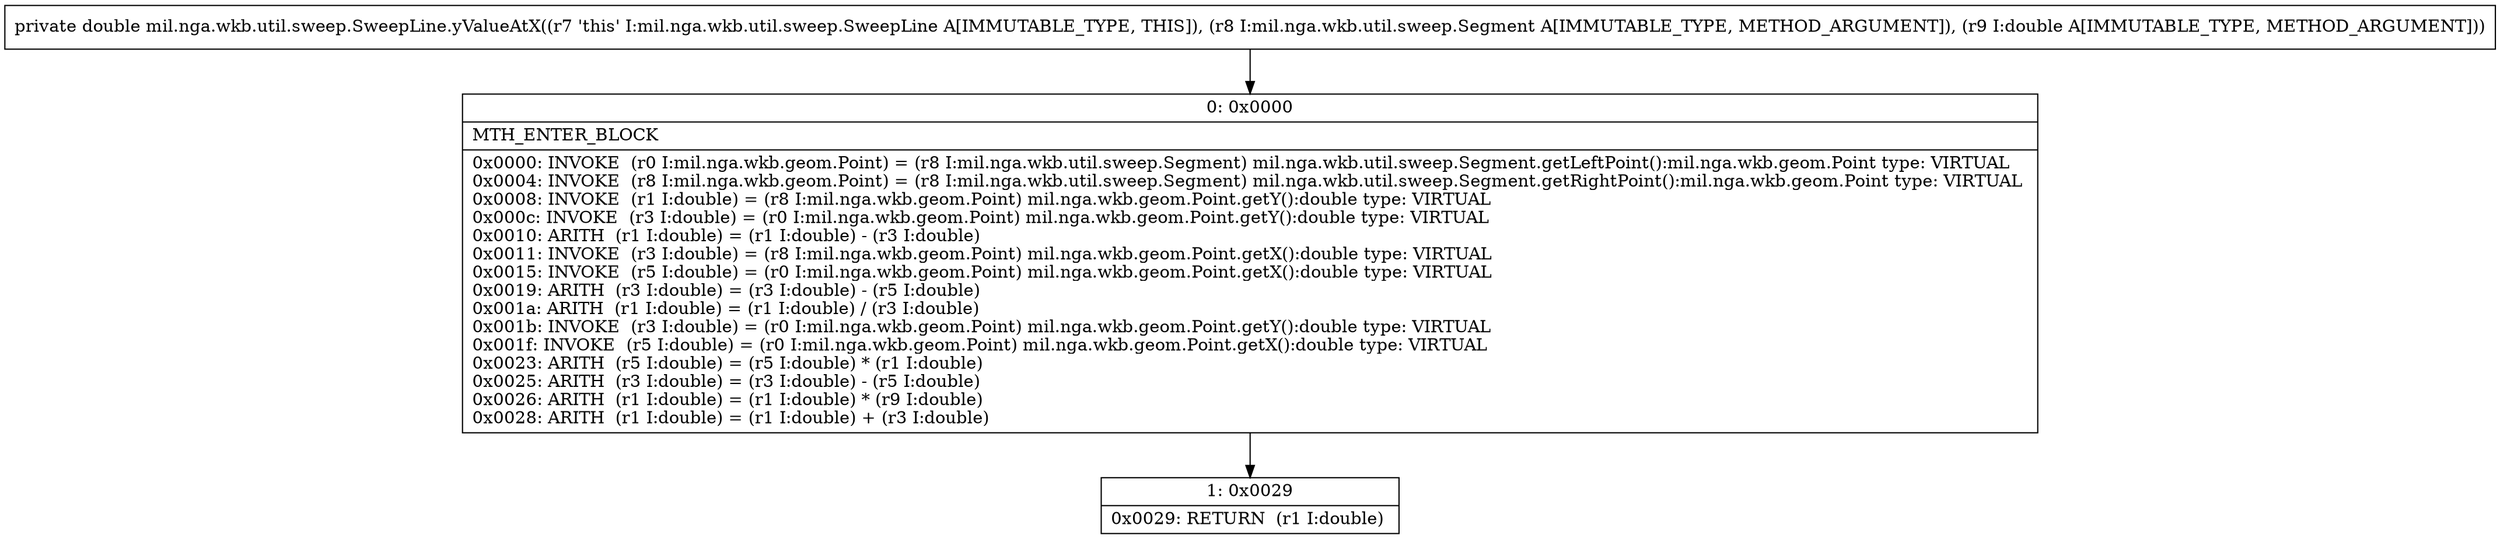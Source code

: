 digraph "CFG formil.nga.wkb.util.sweep.SweepLine.yValueAtX(Lmil\/nga\/wkb\/util\/sweep\/Segment;D)D" {
Node_0 [shape=record,label="{0\:\ 0x0000|MTH_ENTER_BLOCK\l|0x0000: INVOKE  (r0 I:mil.nga.wkb.geom.Point) = (r8 I:mil.nga.wkb.util.sweep.Segment) mil.nga.wkb.util.sweep.Segment.getLeftPoint():mil.nga.wkb.geom.Point type: VIRTUAL \l0x0004: INVOKE  (r8 I:mil.nga.wkb.geom.Point) = (r8 I:mil.nga.wkb.util.sweep.Segment) mil.nga.wkb.util.sweep.Segment.getRightPoint():mil.nga.wkb.geom.Point type: VIRTUAL \l0x0008: INVOKE  (r1 I:double) = (r8 I:mil.nga.wkb.geom.Point) mil.nga.wkb.geom.Point.getY():double type: VIRTUAL \l0x000c: INVOKE  (r3 I:double) = (r0 I:mil.nga.wkb.geom.Point) mil.nga.wkb.geom.Point.getY():double type: VIRTUAL \l0x0010: ARITH  (r1 I:double) = (r1 I:double) \- (r3 I:double) \l0x0011: INVOKE  (r3 I:double) = (r8 I:mil.nga.wkb.geom.Point) mil.nga.wkb.geom.Point.getX():double type: VIRTUAL \l0x0015: INVOKE  (r5 I:double) = (r0 I:mil.nga.wkb.geom.Point) mil.nga.wkb.geom.Point.getX():double type: VIRTUAL \l0x0019: ARITH  (r3 I:double) = (r3 I:double) \- (r5 I:double) \l0x001a: ARITH  (r1 I:double) = (r1 I:double) \/ (r3 I:double) \l0x001b: INVOKE  (r3 I:double) = (r0 I:mil.nga.wkb.geom.Point) mil.nga.wkb.geom.Point.getY():double type: VIRTUAL \l0x001f: INVOKE  (r5 I:double) = (r0 I:mil.nga.wkb.geom.Point) mil.nga.wkb.geom.Point.getX():double type: VIRTUAL \l0x0023: ARITH  (r5 I:double) = (r5 I:double) * (r1 I:double) \l0x0025: ARITH  (r3 I:double) = (r3 I:double) \- (r5 I:double) \l0x0026: ARITH  (r1 I:double) = (r1 I:double) * (r9 I:double) \l0x0028: ARITH  (r1 I:double) = (r1 I:double) + (r3 I:double) \l}"];
Node_1 [shape=record,label="{1\:\ 0x0029|0x0029: RETURN  (r1 I:double) \l}"];
MethodNode[shape=record,label="{private double mil.nga.wkb.util.sweep.SweepLine.yValueAtX((r7 'this' I:mil.nga.wkb.util.sweep.SweepLine A[IMMUTABLE_TYPE, THIS]), (r8 I:mil.nga.wkb.util.sweep.Segment A[IMMUTABLE_TYPE, METHOD_ARGUMENT]), (r9 I:double A[IMMUTABLE_TYPE, METHOD_ARGUMENT])) }"];
MethodNode -> Node_0;
Node_0 -> Node_1;
}

